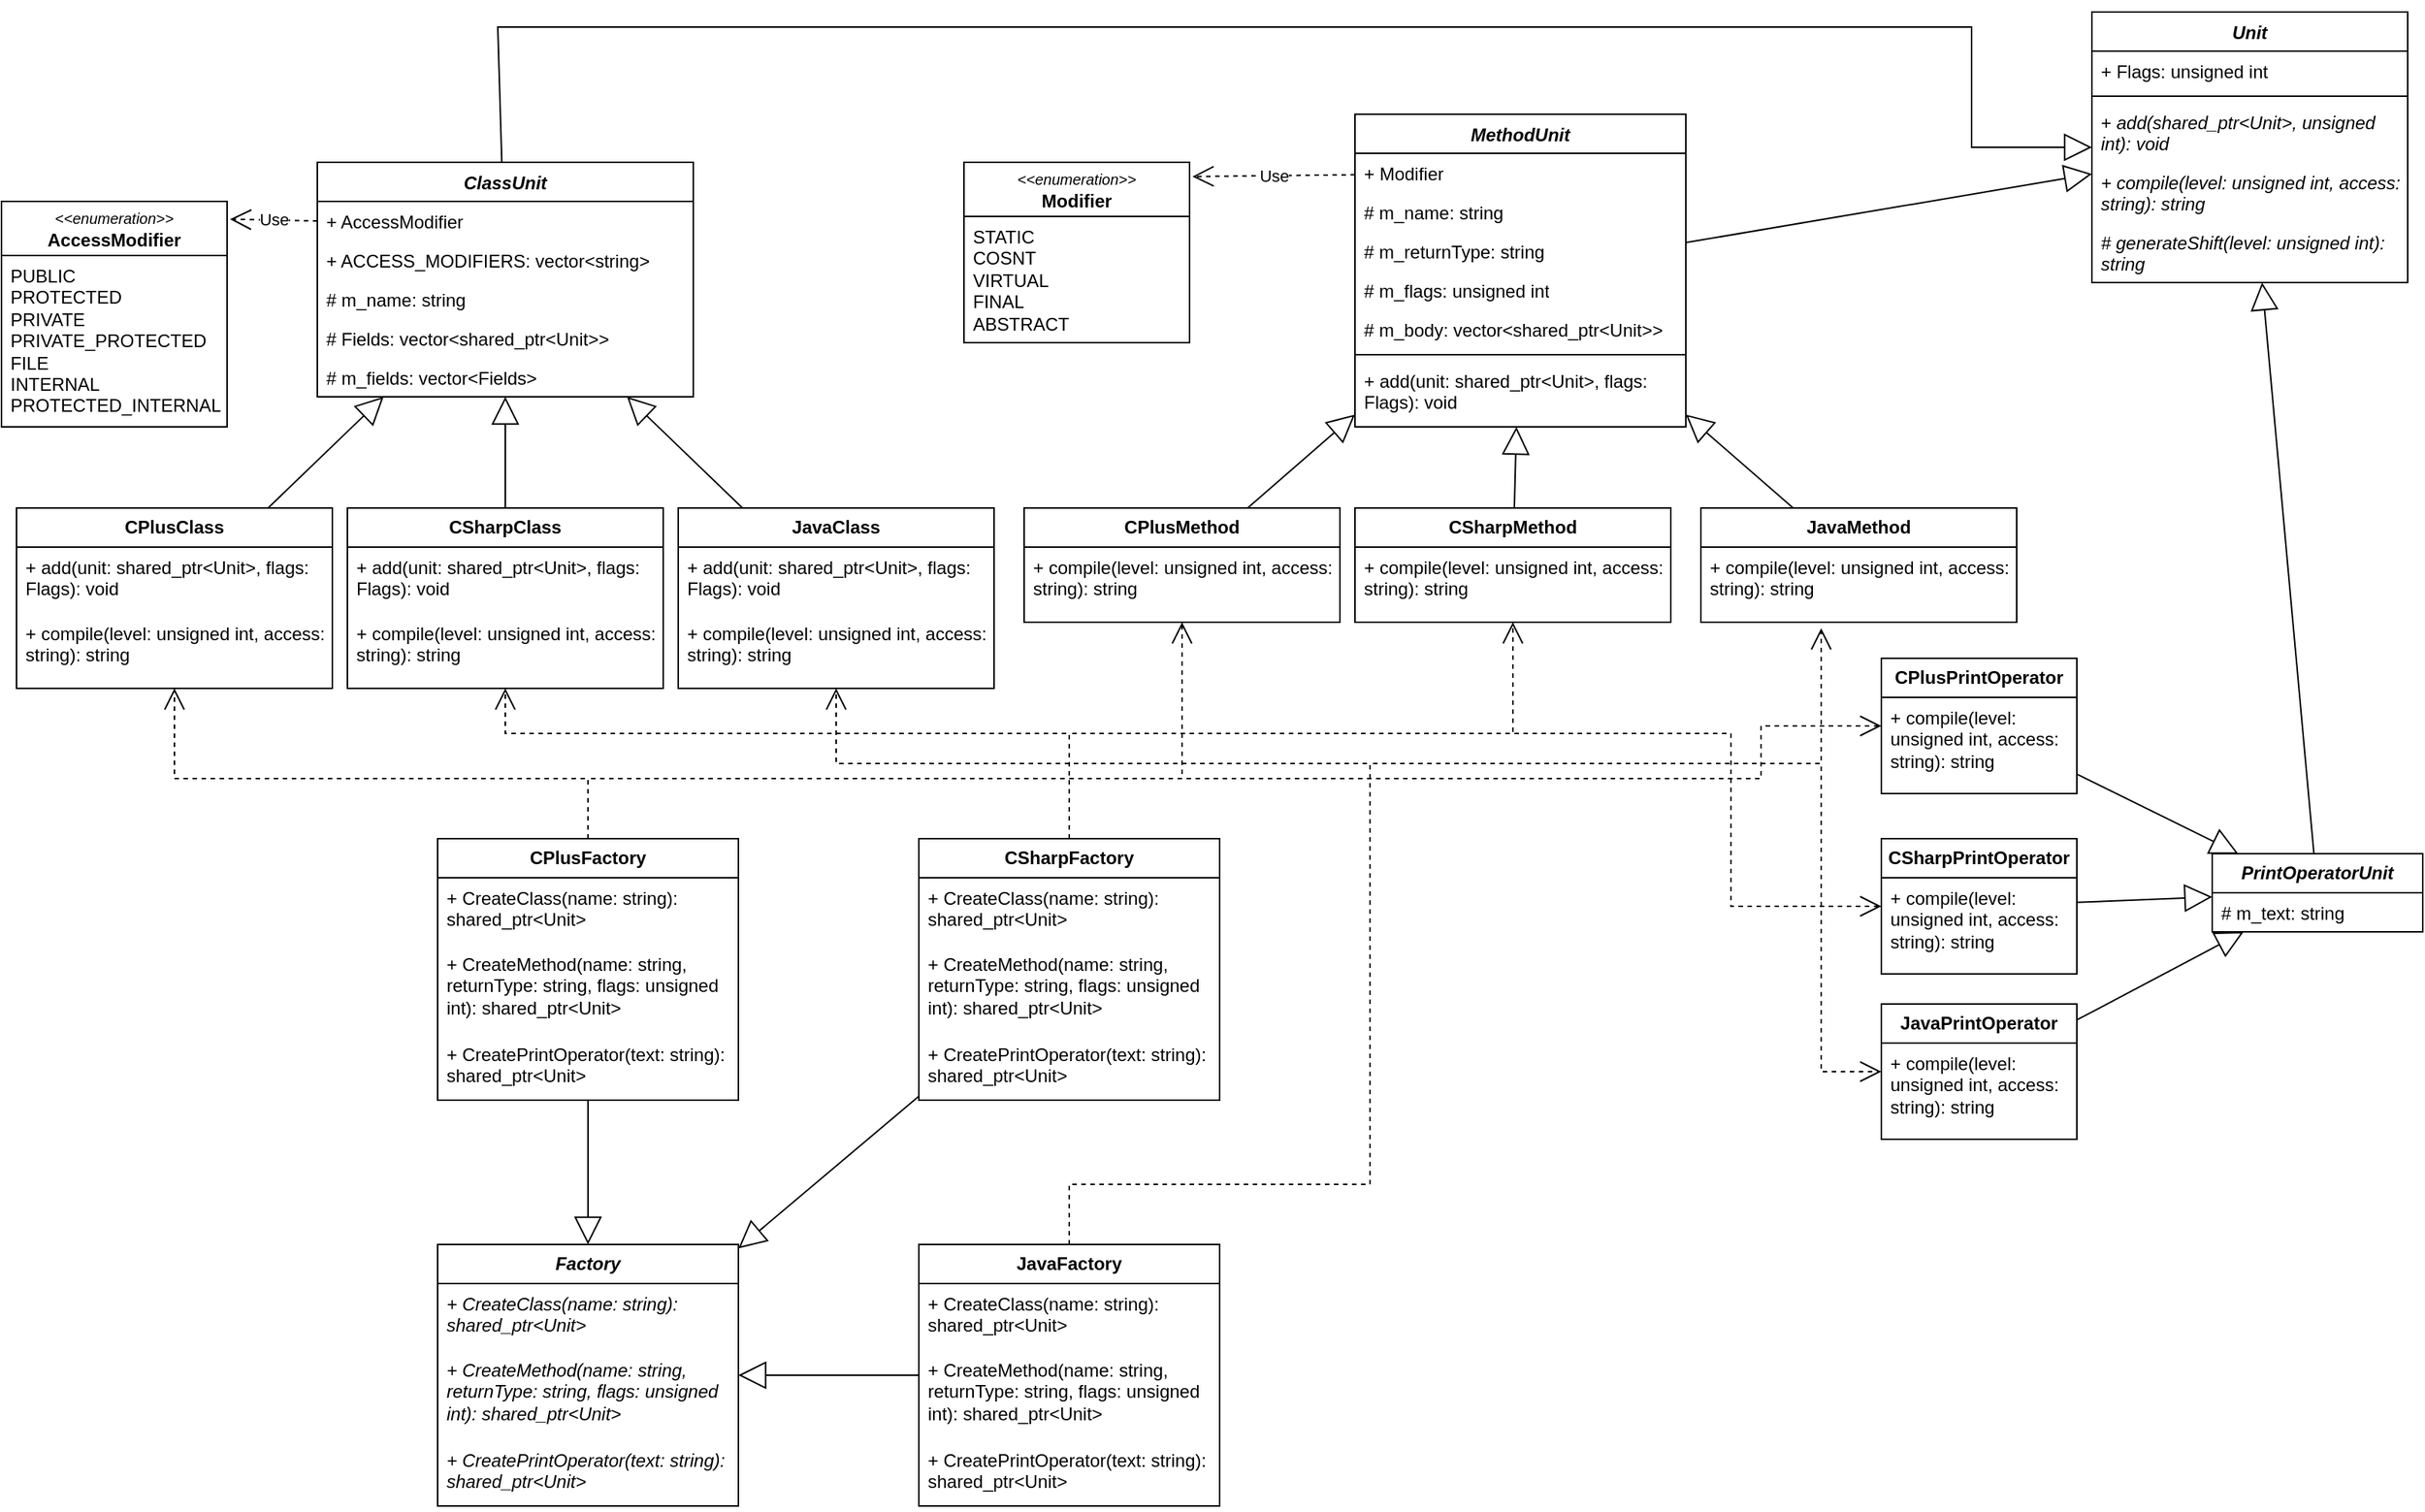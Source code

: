 <mxfile version="24.3.1" type="device">
  <diagram id="C5RBs43oDa-KdzZeNtuy" name="Page-1">
    <mxGraphModel dx="1725" dy="936" grid="1" gridSize="10" guides="1" tooltips="1" connect="1" arrows="1" fold="1" page="1" pageScale="1" pageWidth="3300" pageHeight="2339" math="0" shadow="0">
      <root>
        <mxCell id="WIyWlLk6GJQsqaUBKTNV-0" />
        <mxCell id="WIyWlLk6GJQsqaUBKTNV-1" parent="WIyWlLk6GJQsqaUBKTNV-0" />
        <mxCell id="lOwTtvnKk4PYjDAWeUM3-1" value="&lt;i&gt;Unit&lt;/i&gt;" style="swimlane;fontStyle=1;align=center;verticalAlign=top;childLayout=stackLayout;horizontal=1;startSize=26;horizontalStack=0;resizeParent=1;resizeParentMax=0;resizeLast=0;collapsible=1;marginBottom=0;whiteSpace=wrap;html=1;" vertex="1" parent="WIyWlLk6GJQsqaUBKTNV-1">
          <mxGeometry x="1460" y="450" width="210" height="180" as="geometry" />
        </mxCell>
        <mxCell id="lOwTtvnKk4PYjDAWeUM3-2" value="+ Flags: unsigned int&lt;div&gt;&lt;br&gt;&lt;/div&gt;" style="text;strokeColor=none;fillColor=none;align=left;verticalAlign=top;spacingLeft=4;spacingRight=4;overflow=hidden;rotatable=0;points=[[0,0.5],[1,0.5]];portConstraint=eastwest;whiteSpace=wrap;html=1;" vertex="1" parent="lOwTtvnKk4PYjDAWeUM3-1">
          <mxGeometry y="26" width="210" height="26" as="geometry" />
        </mxCell>
        <mxCell id="lOwTtvnKk4PYjDAWeUM3-3" value="" style="line;strokeWidth=1;fillColor=none;align=left;verticalAlign=middle;spacingTop=-1;spacingLeft=3;spacingRight=3;rotatable=0;labelPosition=right;points=[];portConstraint=eastwest;strokeColor=inherit;" vertex="1" parent="lOwTtvnKk4PYjDAWeUM3-1">
          <mxGeometry y="52" width="210" height="8" as="geometry" />
        </mxCell>
        <mxCell id="lOwTtvnKk4PYjDAWeUM3-4" value="+ &lt;i&gt;add(shared_ptr&amp;lt;Unit&amp;gt;, unsigned int): void&lt;/i&gt;" style="text;strokeColor=none;fillColor=none;align=left;verticalAlign=top;spacingLeft=4;spacingRight=4;overflow=hidden;rotatable=0;points=[[0,0.5],[1,0.5]];portConstraint=eastwest;whiteSpace=wrap;html=1;" vertex="1" parent="lOwTtvnKk4PYjDAWeUM3-1">
          <mxGeometry y="60" width="210" height="40" as="geometry" />
        </mxCell>
        <mxCell id="lOwTtvnKk4PYjDAWeUM3-5" value="&lt;i&gt;+ compile(level: unsigned int, access: string): string&lt;/i&gt;" style="text;strokeColor=none;fillColor=none;align=left;verticalAlign=top;spacingLeft=4;spacingRight=4;overflow=hidden;rotatable=0;points=[[0,0.5],[1,0.5]];portConstraint=eastwest;whiteSpace=wrap;html=1;" vertex="1" parent="lOwTtvnKk4PYjDAWeUM3-1">
          <mxGeometry y="100" width="210" height="40" as="geometry" />
        </mxCell>
        <mxCell id="lOwTtvnKk4PYjDAWeUM3-6" value="&lt;i&gt;# generateShift(level: unsigned int): string&lt;/i&gt;" style="text;strokeColor=none;fillColor=none;align=left;verticalAlign=top;spacingLeft=4;spacingRight=4;overflow=hidden;rotatable=0;points=[[0,0.5],[1,0.5]];portConstraint=eastwest;whiteSpace=wrap;html=1;" vertex="1" parent="lOwTtvnKk4PYjDAWeUM3-1">
          <mxGeometry y="140" width="210" height="40" as="geometry" />
        </mxCell>
        <mxCell id="lOwTtvnKk4PYjDAWeUM3-7" value="&lt;i&gt;ClassUnit&lt;/i&gt;" style="swimlane;fontStyle=1;align=center;verticalAlign=top;childLayout=stackLayout;horizontal=1;startSize=26;horizontalStack=0;resizeParent=1;resizeParentMax=0;resizeLast=0;collapsible=1;marginBottom=0;whiteSpace=wrap;html=1;" vertex="1" parent="WIyWlLk6GJQsqaUBKTNV-1">
          <mxGeometry x="280" y="550" width="250" height="156" as="geometry" />
        </mxCell>
        <mxCell id="lOwTtvnKk4PYjDAWeUM3-8" value="+ AccessModifier" style="text;strokeColor=none;fillColor=none;align=left;verticalAlign=top;spacingLeft=4;spacingRight=4;overflow=hidden;rotatable=0;points=[[0,0.5],[1,0.5]];portConstraint=eastwest;whiteSpace=wrap;html=1;" vertex="1" parent="lOwTtvnKk4PYjDAWeUM3-7">
          <mxGeometry y="26" width="250" height="26" as="geometry" />
        </mxCell>
        <mxCell id="lOwTtvnKk4PYjDAWeUM3-22" value="+ ACCESS_MODIFIERS: vector&amp;lt;string&amp;gt;" style="text;strokeColor=none;fillColor=none;align=left;verticalAlign=top;spacingLeft=4;spacingRight=4;overflow=hidden;rotatable=0;points=[[0,0.5],[1,0.5]];portConstraint=eastwest;whiteSpace=wrap;html=1;" vertex="1" parent="lOwTtvnKk4PYjDAWeUM3-7">
          <mxGeometry y="52" width="250" height="26" as="geometry" />
        </mxCell>
        <mxCell id="lOwTtvnKk4PYjDAWeUM3-23" value="# m_name: string" style="text;strokeColor=none;fillColor=none;align=left;verticalAlign=top;spacingLeft=4;spacingRight=4;overflow=hidden;rotatable=0;points=[[0,0.5],[1,0.5]];portConstraint=eastwest;whiteSpace=wrap;html=1;" vertex="1" parent="lOwTtvnKk4PYjDAWeUM3-7">
          <mxGeometry y="78" width="250" height="26" as="geometry" />
        </mxCell>
        <mxCell id="lOwTtvnKk4PYjDAWeUM3-25" value="# Fields: vector&amp;lt;shared_ptr&amp;lt;Unit&amp;gt;&amp;gt;" style="text;strokeColor=none;fillColor=none;align=left;verticalAlign=top;spacingLeft=4;spacingRight=4;overflow=hidden;rotatable=0;points=[[0,0.5],[1,0.5]];portConstraint=eastwest;whiteSpace=wrap;html=1;" vertex="1" parent="lOwTtvnKk4PYjDAWeUM3-7">
          <mxGeometry y="104" width="250" height="26" as="geometry" />
        </mxCell>
        <mxCell id="lOwTtvnKk4PYjDAWeUM3-24" value="# m_fields: vector&amp;lt;Fields&amp;gt;&lt;span style=&quot;font-family: monospace; font-size: 0px; text-wrap: nowrap;&quot;&gt;%3CmxGraphModel%3E%3Croot%3E%3CmxCell%20id%3D%220%22%2F%3E%3CmxCell%20id%3D%221%22%20parent%3D%220%22%2F%3E%3CmxCell%20id%3D%222%22%20value%3D%22%2B%20ACCESS_MODIFIERS%3A%20vector%26amp%3Blt%3Bstring%26amp%3Bgt%3B%22%20style%3D%22text%3BstrokeColor%3Dnone%3BfillColor%3Dnone%3Balign%3Dleft%3BverticalAlign%3Dtop%3BspacingLeft%3D4%3BspacingRight%3D4%3Boverflow%3Dhidden%3Brotatable%3D0%3Bpoints%3D%5B%5B0%2C0.5%5D%2C%5B1%2C0.5%5D%5D%3BportConstraint%3Deastwest%3BwhiteSpace%3Dwrap%3Bhtml%3D1%3B%22%20vertex%3D%221%22%20parent%3D%221%22%3E%3CmxGeometry%20x%3D%22300%22%20y%3D%22472%22%20width%3D%22250%22%20height%3D%2226%22%20as%3D%22geometry%22%2F%3E%3C%2FmxCell%3E%3C%2Froot%3E%3C%2FmxGraphModel%3E&lt;/span&gt;" style="text;strokeColor=none;fillColor=none;align=left;verticalAlign=top;spacingLeft=4;spacingRight=4;overflow=hidden;rotatable=0;points=[[0,0.5],[1,0.5]];portConstraint=eastwest;whiteSpace=wrap;html=1;" vertex="1" parent="lOwTtvnKk4PYjDAWeUM3-7">
          <mxGeometry y="130" width="250" height="26" as="geometry" />
        </mxCell>
        <mxCell id="lOwTtvnKk4PYjDAWeUM3-11" value="&lt;font style=&quot;font-style: italic; font-size: 10px;&quot;&gt;&amp;lt;&amp;lt;enumeration&amp;gt;&amp;gt;&lt;/font&gt;&lt;br&gt;&lt;b&gt;AccessModifier&lt;/b&gt;" style="swimlane;fontStyle=0;childLayout=stackLayout;horizontal=1;startSize=36;fillColor=none;horizontalStack=0;resizeParent=1;resizeParentMax=0;resizeLast=0;collapsible=1;marginBottom=0;whiteSpace=wrap;html=1;strokeColor=default;" vertex="1" parent="WIyWlLk6GJQsqaUBKTNV-1">
          <mxGeometry x="70" y="576" width="150" height="150" as="geometry" />
        </mxCell>
        <mxCell id="lOwTtvnKk4PYjDAWeUM3-12" value="&lt;div&gt;PUBLIC&lt;/div&gt;&lt;div&gt;&lt;span style=&quot;background-color: initial;&quot;&gt;PROTECTED&lt;/span&gt;&lt;/div&gt;&lt;div&gt;&lt;span style=&quot;background-color: initial;&quot;&gt;PRIVATE&lt;/span&gt;&lt;/div&gt;&lt;div&gt;PRIVATE_PROTECTED&lt;/div&gt;&lt;div&gt;FILE&lt;/div&gt;&lt;div&gt;INTERNAL&lt;/div&gt;&lt;div&gt;PROTECTED_INTERNAL&lt;/div&gt;" style="text;strokeColor=none;fillColor=none;align=left;verticalAlign=top;spacingLeft=4;spacingRight=4;overflow=hidden;rotatable=0;points=[[0,0.5],[1,0.5]];portConstraint=eastwest;whiteSpace=wrap;html=1;" vertex="1" parent="lOwTtvnKk4PYjDAWeUM3-11">
          <mxGeometry y="36" width="150" height="114" as="geometry" />
        </mxCell>
        <mxCell id="lOwTtvnKk4PYjDAWeUM3-21" value="Use" style="endArrow=open;endSize=12;dashed=1;html=1;rounded=0;exitX=0;exitY=0.5;exitDx=0;exitDy=0;entryX=1.013;entryY=0.079;entryDx=0;entryDy=0;entryPerimeter=0;" edge="1" parent="WIyWlLk6GJQsqaUBKTNV-1" source="lOwTtvnKk4PYjDAWeUM3-8" target="lOwTtvnKk4PYjDAWeUM3-11">
          <mxGeometry width="160" relative="1" as="geometry">
            <mxPoint x="190" y="380" as="sourcePoint" />
            <mxPoint x="350" y="380" as="targetPoint" />
          </mxGeometry>
        </mxCell>
        <mxCell id="lOwTtvnKk4PYjDAWeUM3-26" value="&lt;b&gt;CPlusClass&lt;/b&gt;" style="swimlane;fontStyle=0;childLayout=stackLayout;horizontal=1;startSize=26;fillColor=none;horizontalStack=0;resizeParent=1;resizeParentMax=0;resizeLast=0;collapsible=1;marginBottom=0;whiteSpace=wrap;html=1;" vertex="1" parent="WIyWlLk6GJQsqaUBKTNV-1">
          <mxGeometry x="80" y="780" width="210" height="120" as="geometry" />
        </mxCell>
        <mxCell id="lOwTtvnKk4PYjDAWeUM3-27" value="+ add(unit: shared_ptr&amp;lt;Unit&amp;gt;, flags: Flags): void" style="text;strokeColor=none;fillColor=none;align=left;verticalAlign=top;spacingLeft=4;spacingRight=4;overflow=hidden;rotatable=0;points=[[0,0.5],[1,0.5]];portConstraint=eastwest;whiteSpace=wrap;html=1;" vertex="1" parent="lOwTtvnKk4PYjDAWeUM3-26">
          <mxGeometry y="26" width="210" height="44" as="geometry" />
        </mxCell>
        <mxCell id="lOwTtvnKk4PYjDAWeUM3-28" value="+ compile(level: unsigned int, access: string): string" style="text;strokeColor=none;fillColor=none;align=left;verticalAlign=top;spacingLeft=4;spacingRight=4;overflow=hidden;rotatable=0;points=[[0,0.5],[1,0.5]];portConstraint=eastwest;whiteSpace=wrap;html=1;" vertex="1" parent="lOwTtvnKk4PYjDAWeUM3-26">
          <mxGeometry y="70" width="210" height="50" as="geometry" />
        </mxCell>
        <mxCell id="lOwTtvnKk4PYjDAWeUM3-30" value="&lt;b&gt;CSharpClass&lt;/b&gt;" style="swimlane;fontStyle=0;childLayout=stackLayout;horizontal=1;startSize=26;fillColor=none;horizontalStack=0;resizeParent=1;resizeParentMax=0;resizeLast=0;collapsible=1;marginBottom=0;whiteSpace=wrap;html=1;" vertex="1" parent="WIyWlLk6GJQsqaUBKTNV-1">
          <mxGeometry x="300" y="780" width="210" height="120" as="geometry" />
        </mxCell>
        <mxCell id="lOwTtvnKk4PYjDAWeUM3-31" value="+ add(unit: shared_ptr&amp;lt;Unit&amp;gt;, flags: Flags): void" style="text;strokeColor=none;fillColor=none;align=left;verticalAlign=top;spacingLeft=4;spacingRight=4;overflow=hidden;rotatable=0;points=[[0,0.5],[1,0.5]];portConstraint=eastwest;whiteSpace=wrap;html=1;" vertex="1" parent="lOwTtvnKk4PYjDAWeUM3-30">
          <mxGeometry y="26" width="210" height="44" as="geometry" />
        </mxCell>
        <mxCell id="lOwTtvnKk4PYjDAWeUM3-32" value="+ compile(level: unsigned int, access: string): string" style="text;strokeColor=none;fillColor=none;align=left;verticalAlign=top;spacingLeft=4;spacingRight=4;overflow=hidden;rotatable=0;points=[[0,0.5],[1,0.5]];portConstraint=eastwest;whiteSpace=wrap;html=1;" vertex="1" parent="lOwTtvnKk4PYjDAWeUM3-30">
          <mxGeometry y="70" width="210" height="50" as="geometry" />
        </mxCell>
        <mxCell id="lOwTtvnKk4PYjDAWeUM3-33" value="&lt;b&gt;JavaClass&lt;/b&gt;" style="swimlane;fontStyle=0;childLayout=stackLayout;horizontal=1;startSize=26;fillColor=none;horizontalStack=0;resizeParent=1;resizeParentMax=0;resizeLast=0;collapsible=1;marginBottom=0;whiteSpace=wrap;html=1;" vertex="1" parent="WIyWlLk6GJQsqaUBKTNV-1">
          <mxGeometry x="520" y="780" width="210" height="120" as="geometry" />
        </mxCell>
        <mxCell id="lOwTtvnKk4PYjDAWeUM3-34" value="+ add(unit: shared_ptr&amp;lt;Unit&amp;gt;, flags: Flags): void" style="text;strokeColor=none;fillColor=none;align=left;verticalAlign=top;spacingLeft=4;spacingRight=4;overflow=hidden;rotatable=0;points=[[0,0.5],[1,0.5]];portConstraint=eastwest;whiteSpace=wrap;html=1;" vertex="1" parent="lOwTtvnKk4PYjDAWeUM3-33">
          <mxGeometry y="26" width="210" height="44" as="geometry" />
        </mxCell>
        <mxCell id="lOwTtvnKk4PYjDAWeUM3-35" value="+ compile(level: unsigned int, access: string): string" style="text;strokeColor=none;fillColor=none;align=left;verticalAlign=top;spacingLeft=4;spacingRight=4;overflow=hidden;rotatable=0;points=[[0,0.5],[1,0.5]];portConstraint=eastwest;whiteSpace=wrap;html=1;" vertex="1" parent="lOwTtvnKk4PYjDAWeUM3-33">
          <mxGeometry y="70" width="210" height="50" as="geometry" />
        </mxCell>
        <mxCell id="lOwTtvnKk4PYjDAWeUM3-37" value="&lt;i&gt;MethodUnit&lt;/i&gt;" style="swimlane;fontStyle=1;align=center;verticalAlign=top;childLayout=stackLayout;horizontal=1;startSize=26;horizontalStack=0;resizeParent=1;resizeParentMax=0;resizeLast=0;collapsible=1;marginBottom=0;whiteSpace=wrap;html=1;" vertex="1" parent="WIyWlLk6GJQsqaUBKTNV-1">
          <mxGeometry x="970" y="518" width="220" height="208" as="geometry" />
        </mxCell>
        <mxCell id="lOwTtvnKk4PYjDAWeUM3-38" value="+ Modifier" style="text;strokeColor=none;fillColor=none;align=left;verticalAlign=top;spacingLeft=4;spacingRight=4;overflow=hidden;rotatable=0;points=[[0,0.5],[1,0.5]];portConstraint=eastwest;whiteSpace=wrap;html=1;" vertex="1" parent="lOwTtvnKk4PYjDAWeUM3-37">
          <mxGeometry y="26" width="220" height="26" as="geometry" />
        </mxCell>
        <mxCell id="lOwTtvnKk4PYjDAWeUM3-46" value="# m_name: string" style="text;strokeColor=none;fillColor=none;align=left;verticalAlign=top;spacingLeft=4;spacingRight=4;overflow=hidden;rotatable=0;points=[[0,0.5],[1,0.5]];portConstraint=eastwest;whiteSpace=wrap;html=1;" vertex="1" parent="lOwTtvnKk4PYjDAWeUM3-37">
          <mxGeometry y="52" width="220" height="26" as="geometry" />
        </mxCell>
        <mxCell id="lOwTtvnKk4PYjDAWeUM3-45" value="# m_returnType: string" style="text;strokeColor=none;fillColor=none;align=left;verticalAlign=top;spacingLeft=4;spacingRight=4;overflow=hidden;rotatable=0;points=[[0,0.5],[1,0.5]];portConstraint=eastwest;whiteSpace=wrap;html=1;" vertex="1" parent="lOwTtvnKk4PYjDAWeUM3-37">
          <mxGeometry y="78" width="220" height="26" as="geometry" />
        </mxCell>
        <mxCell id="lOwTtvnKk4PYjDAWeUM3-47" value="# m_flags: unsigned int" style="text;strokeColor=none;fillColor=none;align=left;verticalAlign=top;spacingLeft=4;spacingRight=4;overflow=hidden;rotatable=0;points=[[0,0.5],[1,0.5]];portConstraint=eastwest;whiteSpace=wrap;html=1;" vertex="1" parent="lOwTtvnKk4PYjDAWeUM3-37">
          <mxGeometry y="104" width="220" height="26" as="geometry" />
        </mxCell>
        <mxCell id="lOwTtvnKk4PYjDAWeUM3-48" value="# m_body: vector&amp;lt;shared_ptr&amp;lt;Unit&amp;gt;&amp;gt;" style="text;strokeColor=none;fillColor=none;align=left;verticalAlign=top;spacingLeft=4;spacingRight=4;overflow=hidden;rotatable=0;points=[[0,0.5],[1,0.5]];portConstraint=eastwest;whiteSpace=wrap;html=1;" vertex="1" parent="lOwTtvnKk4PYjDAWeUM3-37">
          <mxGeometry y="130" width="220" height="26" as="geometry" />
        </mxCell>
        <mxCell id="lOwTtvnKk4PYjDAWeUM3-39" value="" style="line;strokeWidth=1;fillColor=none;align=left;verticalAlign=middle;spacingTop=-1;spacingLeft=3;spacingRight=3;rotatable=0;labelPosition=right;points=[];portConstraint=eastwest;strokeColor=inherit;" vertex="1" parent="lOwTtvnKk4PYjDAWeUM3-37">
          <mxGeometry y="156" width="220" height="8" as="geometry" />
        </mxCell>
        <mxCell id="lOwTtvnKk4PYjDAWeUM3-44" value="+ add(unit: shared_ptr&amp;lt;Unit&amp;gt;, flags: Flags): void" style="text;strokeColor=none;fillColor=none;align=left;verticalAlign=top;spacingLeft=4;spacingRight=4;overflow=hidden;rotatable=0;points=[[0,0.5],[1,0.5]];portConstraint=eastwest;whiteSpace=wrap;html=1;" vertex="1" parent="lOwTtvnKk4PYjDAWeUM3-37">
          <mxGeometry y="164" width="220" height="44" as="geometry" />
        </mxCell>
        <mxCell id="lOwTtvnKk4PYjDAWeUM3-41" value="&lt;font style=&quot;font-style: italic; font-size: 10px;&quot;&gt;&amp;lt;&amp;lt;enumeration&amp;gt;&amp;gt;&lt;/font&gt;&lt;br&gt;&lt;b&gt;Modifier&lt;/b&gt;" style="swimlane;fontStyle=0;childLayout=stackLayout;horizontal=1;startSize=36;fillColor=none;horizontalStack=0;resizeParent=1;resizeParentMax=0;resizeLast=0;collapsible=1;marginBottom=0;whiteSpace=wrap;html=1;strokeColor=default;" vertex="1" parent="WIyWlLk6GJQsqaUBKTNV-1">
          <mxGeometry x="710" y="550" width="150" height="120" as="geometry" />
        </mxCell>
        <mxCell id="lOwTtvnKk4PYjDAWeUM3-42" value="&lt;div&gt;STATIC&lt;br&gt;COSNT&lt;br&gt;VIRTUAL&lt;br&gt;FINAL&lt;br&gt;ABSTRACT&lt;/div&gt;" style="text;strokeColor=none;fillColor=none;align=left;verticalAlign=top;spacingLeft=4;spacingRight=4;overflow=hidden;rotatable=0;points=[[0,0.5],[1,0.5]];portConstraint=eastwest;whiteSpace=wrap;html=1;" vertex="1" parent="lOwTtvnKk4PYjDAWeUM3-41">
          <mxGeometry y="36" width="150" height="84" as="geometry" />
        </mxCell>
        <mxCell id="lOwTtvnKk4PYjDAWeUM3-43" value="Use" style="endArrow=open;endSize=12;dashed=1;html=1;rounded=0;entryX=1.013;entryY=0.079;entryDx=0;entryDy=0;entryPerimeter=0;" edge="1" parent="WIyWlLk6GJQsqaUBKTNV-1" target="lOwTtvnKk4PYjDAWeUM3-41" source="lOwTtvnKk4PYjDAWeUM3-38">
          <mxGeometry width="160" relative="1" as="geometry">
            <mxPoint x="680" y="105" as="sourcePoint" />
            <mxPoint x="820" y="56" as="targetPoint" />
          </mxGeometry>
        </mxCell>
        <mxCell id="lOwTtvnKk4PYjDAWeUM3-49" value="&lt;b&gt;CPlusMethod&lt;/b&gt;" style="swimlane;fontStyle=0;childLayout=stackLayout;horizontal=1;startSize=26;fillColor=none;horizontalStack=0;resizeParent=1;resizeParentMax=0;resizeLast=0;collapsible=1;marginBottom=0;whiteSpace=wrap;html=1;" vertex="1" parent="WIyWlLk6GJQsqaUBKTNV-1">
          <mxGeometry x="750" y="780" width="210" height="76" as="geometry" />
        </mxCell>
        <mxCell id="lOwTtvnKk4PYjDAWeUM3-51" value="+ compile(level: unsigned int, access: string): string" style="text;strokeColor=none;fillColor=none;align=left;verticalAlign=top;spacingLeft=4;spacingRight=4;overflow=hidden;rotatable=0;points=[[0,0.5],[1,0.5]];portConstraint=eastwest;whiteSpace=wrap;html=1;" vertex="1" parent="lOwTtvnKk4PYjDAWeUM3-49">
          <mxGeometry y="26" width="210" height="50" as="geometry" />
        </mxCell>
        <mxCell id="lOwTtvnKk4PYjDAWeUM3-52" value="&lt;b&gt;CSharpMethod&lt;/b&gt;" style="swimlane;fontStyle=0;childLayout=stackLayout;horizontal=1;startSize=26;fillColor=none;horizontalStack=0;resizeParent=1;resizeParentMax=0;resizeLast=0;collapsible=1;marginBottom=0;whiteSpace=wrap;html=1;" vertex="1" parent="WIyWlLk6GJQsqaUBKTNV-1">
          <mxGeometry x="970" y="780" width="210" height="76" as="geometry" />
        </mxCell>
        <mxCell id="lOwTtvnKk4PYjDAWeUM3-53" value="+ compile(level: unsigned int, access: string): string" style="text;strokeColor=none;fillColor=none;align=left;verticalAlign=top;spacingLeft=4;spacingRight=4;overflow=hidden;rotatable=0;points=[[0,0.5],[1,0.5]];portConstraint=eastwest;whiteSpace=wrap;html=1;" vertex="1" parent="lOwTtvnKk4PYjDAWeUM3-52">
          <mxGeometry y="26" width="210" height="50" as="geometry" />
        </mxCell>
        <mxCell id="lOwTtvnKk4PYjDAWeUM3-54" value="&lt;b&gt;JavaMethod&lt;/b&gt;" style="swimlane;fontStyle=0;childLayout=stackLayout;horizontal=1;startSize=26;fillColor=none;horizontalStack=0;resizeParent=1;resizeParentMax=0;resizeLast=0;collapsible=1;marginBottom=0;whiteSpace=wrap;html=1;" vertex="1" parent="WIyWlLk6GJQsqaUBKTNV-1">
          <mxGeometry x="1200" y="780" width="210" height="76" as="geometry" />
        </mxCell>
        <mxCell id="lOwTtvnKk4PYjDAWeUM3-55" value="+ compile(level: unsigned int, access: string): string" style="text;strokeColor=none;fillColor=none;align=left;verticalAlign=top;spacingLeft=4;spacingRight=4;overflow=hidden;rotatable=0;points=[[0,0.5],[1,0.5]];portConstraint=eastwest;whiteSpace=wrap;html=1;" vertex="1" parent="lOwTtvnKk4PYjDAWeUM3-54">
          <mxGeometry y="26" width="210" height="50" as="geometry" />
        </mxCell>
        <mxCell id="lOwTtvnKk4PYjDAWeUM3-56" value="&lt;b&gt;&lt;i&gt;PrintOperatorUnit&lt;/i&gt;&lt;/b&gt;" style="swimlane;fontStyle=0;childLayout=stackLayout;horizontal=1;startSize=26;fillColor=none;horizontalStack=0;resizeParent=1;resizeParentMax=0;resizeLast=0;collapsible=1;marginBottom=0;whiteSpace=wrap;html=1;" vertex="1" parent="WIyWlLk6GJQsqaUBKTNV-1">
          <mxGeometry x="1540" y="1010" width="140" height="52" as="geometry" />
        </mxCell>
        <mxCell id="lOwTtvnKk4PYjDAWeUM3-57" value="# m_text: string" style="text;strokeColor=none;fillColor=none;align=left;verticalAlign=top;spacingLeft=4;spacingRight=4;overflow=hidden;rotatable=0;points=[[0,0.5],[1,0.5]];portConstraint=eastwest;whiteSpace=wrap;html=1;" vertex="1" parent="lOwTtvnKk4PYjDAWeUM3-56">
          <mxGeometry y="26" width="140" height="26" as="geometry" />
        </mxCell>
        <mxCell id="lOwTtvnKk4PYjDAWeUM3-60" value="&lt;b&gt;CPlusPrintOperator&lt;/b&gt;" style="swimlane;fontStyle=0;childLayout=stackLayout;horizontal=1;startSize=26;fillColor=none;horizontalStack=0;resizeParent=1;resizeParentMax=0;resizeLast=0;collapsible=1;marginBottom=0;whiteSpace=wrap;html=1;" vertex="1" parent="WIyWlLk6GJQsqaUBKTNV-1">
          <mxGeometry x="1320" y="880" width="130" height="90" as="geometry" />
        </mxCell>
        <mxCell id="lOwTtvnKk4PYjDAWeUM3-61" value="+ compile(level: unsigned int, access: string): string" style="text;strokeColor=none;fillColor=none;align=left;verticalAlign=top;spacingLeft=4;spacingRight=4;overflow=hidden;rotatable=0;points=[[0,0.5],[1,0.5]];portConstraint=eastwest;whiteSpace=wrap;html=1;" vertex="1" parent="lOwTtvnKk4PYjDAWeUM3-60">
          <mxGeometry y="26" width="130" height="64" as="geometry" />
        </mxCell>
        <mxCell id="lOwTtvnKk4PYjDAWeUM3-62" value="&lt;b&gt;CSharpPrintOperator&lt;/b&gt;" style="swimlane;fontStyle=0;childLayout=stackLayout;horizontal=1;startSize=26;fillColor=none;horizontalStack=0;resizeParent=1;resizeParentMax=0;resizeLast=0;collapsible=1;marginBottom=0;whiteSpace=wrap;html=1;" vertex="1" parent="WIyWlLk6GJQsqaUBKTNV-1">
          <mxGeometry x="1320" y="1000" width="130" height="90" as="geometry" />
        </mxCell>
        <mxCell id="lOwTtvnKk4PYjDAWeUM3-63" value="+ compile(level: unsigned int, access: string): string" style="text;strokeColor=none;fillColor=none;align=left;verticalAlign=top;spacingLeft=4;spacingRight=4;overflow=hidden;rotatable=0;points=[[0,0.5],[1,0.5]];portConstraint=eastwest;whiteSpace=wrap;html=1;" vertex="1" parent="lOwTtvnKk4PYjDAWeUM3-62">
          <mxGeometry y="26" width="130" height="64" as="geometry" />
        </mxCell>
        <mxCell id="lOwTtvnKk4PYjDAWeUM3-64" value="&lt;b&gt;JavaPrintOperator&lt;/b&gt;" style="swimlane;fontStyle=0;childLayout=stackLayout;horizontal=1;startSize=26;fillColor=none;horizontalStack=0;resizeParent=1;resizeParentMax=0;resizeLast=0;collapsible=1;marginBottom=0;whiteSpace=wrap;html=1;" vertex="1" parent="WIyWlLk6GJQsqaUBKTNV-1">
          <mxGeometry x="1320" y="1110" width="130" height="90" as="geometry" />
        </mxCell>
        <mxCell id="lOwTtvnKk4PYjDAWeUM3-65" value="+ compile(level: unsigned int, access: string): string" style="text;strokeColor=none;fillColor=none;align=left;verticalAlign=top;spacingLeft=4;spacingRight=4;overflow=hidden;rotatable=0;points=[[0,0.5],[1,0.5]];portConstraint=eastwest;whiteSpace=wrap;html=1;" vertex="1" parent="lOwTtvnKk4PYjDAWeUM3-64">
          <mxGeometry y="26" width="130" height="64" as="geometry" />
        </mxCell>
        <mxCell id="lOwTtvnKk4PYjDAWeUM3-66" value="" style="endArrow=block;endSize=16;endFill=0;html=1;rounded=0;" edge="1" parent="WIyWlLk6GJQsqaUBKTNV-1" source="lOwTtvnKk4PYjDAWeUM3-26" target="lOwTtvnKk4PYjDAWeUM3-7">
          <mxGeometry width="160" relative="1" as="geometry">
            <mxPoint x="720" y="520" as="sourcePoint" />
            <mxPoint x="880" y="520" as="targetPoint" />
            <Array as="points" />
          </mxGeometry>
        </mxCell>
        <mxCell id="lOwTtvnKk4PYjDAWeUM3-68" value="" style="endArrow=block;endSize=16;endFill=0;html=1;rounded=0;" edge="1" parent="WIyWlLk6GJQsqaUBKTNV-1" source="lOwTtvnKk4PYjDAWeUM3-30" target="lOwTtvnKk4PYjDAWeUM3-7">
          <mxGeometry width="160" relative="1" as="geometry">
            <mxPoint x="233" y="660" as="sourcePoint" />
            <mxPoint x="333" y="556" as="targetPoint" />
            <Array as="points" />
          </mxGeometry>
        </mxCell>
        <mxCell id="lOwTtvnKk4PYjDAWeUM3-69" value="" style="endArrow=block;endSize=16;endFill=0;html=1;rounded=0;" edge="1" parent="WIyWlLk6GJQsqaUBKTNV-1" source="lOwTtvnKk4PYjDAWeUM3-33" target="lOwTtvnKk4PYjDAWeUM3-7">
          <mxGeometry width="160" relative="1" as="geometry">
            <mxPoint x="390" y="660" as="sourcePoint" />
            <mxPoint x="364" y="556" as="targetPoint" />
            <Array as="points" />
          </mxGeometry>
        </mxCell>
        <mxCell id="lOwTtvnKk4PYjDAWeUM3-70" value="" style="endArrow=block;endSize=16;endFill=0;html=1;rounded=0;" edge="1" parent="WIyWlLk6GJQsqaUBKTNV-1" source="lOwTtvnKk4PYjDAWeUM3-49" target="lOwTtvnKk4PYjDAWeUM3-37">
          <mxGeometry width="160" relative="1" as="geometry">
            <mxPoint x="596" y="384" as="sourcePoint" />
            <mxPoint x="570" y="280" as="targetPoint" />
            <Array as="points" />
          </mxGeometry>
        </mxCell>
        <mxCell id="lOwTtvnKk4PYjDAWeUM3-71" value="" style="endArrow=block;endSize=16;endFill=0;html=1;rounded=0;" edge="1" parent="WIyWlLk6GJQsqaUBKTNV-1" source="lOwTtvnKk4PYjDAWeUM3-52" target="lOwTtvnKk4PYjDAWeUM3-37">
          <mxGeometry width="160" relative="1" as="geometry">
            <mxPoint x="410" y="680" as="sourcePoint" />
            <mxPoint x="384" y="576" as="targetPoint" />
            <Array as="points" />
          </mxGeometry>
        </mxCell>
        <mxCell id="lOwTtvnKk4PYjDAWeUM3-72" value="" style="endArrow=block;endSize=16;endFill=0;html=1;rounded=0;" edge="1" parent="WIyWlLk6GJQsqaUBKTNV-1" source="lOwTtvnKk4PYjDAWeUM3-54" target="lOwTtvnKk4PYjDAWeUM3-37">
          <mxGeometry width="160" relative="1" as="geometry">
            <mxPoint x="420" y="690" as="sourcePoint" />
            <mxPoint x="394" y="586" as="targetPoint" />
            <Array as="points" />
          </mxGeometry>
        </mxCell>
        <mxCell id="lOwTtvnKk4PYjDAWeUM3-73" value="" style="endArrow=block;endSize=16;endFill=0;html=1;rounded=0;" edge="1" parent="WIyWlLk6GJQsqaUBKTNV-1" source="lOwTtvnKk4PYjDAWeUM3-60" target="lOwTtvnKk4PYjDAWeUM3-56">
          <mxGeometry width="160" relative="1" as="geometry">
            <mxPoint x="1150" y="330" as="sourcePoint" />
            <mxPoint x="1056" y="260" as="targetPoint" />
            <Array as="points" />
          </mxGeometry>
        </mxCell>
        <mxCell id="lOwTtvnKk4PYjDAWeUM3-74" value="" style="endArrow=block;endSize=16;endFill=0;html=1;rounded=0;" edge="1" parent="WIyWlLk6GJQsqaUBKTNV-1" source="lOwTtvnKk4PYjDAWeUM3-62" target="lOwTtvnKk4PYjDAWeUM3-56">
          <mxGeometry width="160" relative="1" as="geometry">
            <mxPoint x="1034" y="358" as="sourcePoint" />
            <mxPoint x="940" y="288" as="targetPoint" />
            <Array as="points" />
          </mxGeometry>
        </mxCell>
        <mxCell id="lOwTtvnKk4PYjDAWeUM3-75" value="" style="endArrow=block;endSize=16;endFill=0;html=1;rounded=0;" edge="1" parent="WIyWlLk6GJQsqaUBKTNV-1" source="lOwTtvnKk4PYjDAWeUM3-64" target="lOwTtvnKk4PYjDAWeUM3-56">
          <mxGeometry width="160" relative="1" as="geometry">
            <mxPoint x="1044" y="368" as="sourcePoint" />
            <mxPoint x="950" y="298" as="targetPoint" />
            <Array as="points" />
          </mxGeometry>
        </mxCell>
        <mxCell id="lOwTtvnKk4PYjDAWeUM3-76" value="" style="endArrow=block;endSize=16;endFill=0;html=1;rounded=0;" edge="1" parent="WIyWlLk6GJQsqaUBKTNV-1" source="lOwTtvnKk4PYjDAWeUM3-7" target="lOwTtvnKk4PYjDAWeUM3-1">
          <mxGeometry width="160" relative="1" as="geometry">
            <mxPoint x="647" y="354" as="sourcePoint" />
            <mxPoint x="570" y="280" as="targetPoint" />
            <Array as="points">
              <mxPoint x="400" y="460" />
              <mxPoint x="1380" y="460" />
              <mxPoint x="1380" y="540" />
            </Array>
          </mxGeometry>
        </mxCell>
        <mxCell id="lOwTtvnKk4PYjDAWeUM3-77" value="" style="endArrow=block;endSize=16;endFill=0;html=1;rounded=0;" edge="1" parent="WIyWlLk6GJQsqaUBKTNV-1" source="lOwTtvnKk4PYjDAWeUM3-37" target="lOwTtvnKk4PYjDAWeUM3-1">
          <mxGeometry width="160" relative="1" as="geometry">
            <mxPoint x="535" y="560" as="sourcePoint" />
            <mxPoint x="940" y="298" as="targetPoint" />
            <Array as="points" />
          </mxGeometry>
        </mxCell>
        <mxCell id="lOwTtvnKk4PYjDAWeUM3-78" value="" style="endArrow=block;endSize=16;endFill=0;html=1;rounded=0;" edge="1" parent="WIyWlLk6GJQsqaUBKTNV-1" source="lOwTtvnKk4PYjDAWeUM3-56" target="lOwTtvnKk4PYjDAWeUM3-1">
          <mxGeometry width="160" relative="1" as="geometry">
            <mxPoint x="1074" y="500" as="sourcePoint" />
            <mxPoint x="1055" y="320" as="targetPoint" />
            <Array as="points" />
          </mxGeometry>
        </mxCell>
        <mxCell id="lOwTtvnKk4PYjDAWeUM3-79" value="&lt;i&gt;&lt;b&gt;Factory&lt;/b&gt;&lt;/i&gt;" style="swimlane;fontStyle=0;childLayout=stackLayout;horizontal=1;startSize=26;fillColor=none;horizontalStack=0;resizeParent=1;resizeParentMax=0;resizeLast=0;collapsible=1;marginBottom=0;whiteSpace=wrap;html=1;" vertex="1" parent="WIyWlLk6GJQsqaUBKTNV-1">
          <mxGeometry x="360" y="1270" width="200" height="174" as="geometry" />
        </mxCell>
        <mxCell id="lOwTtvnKk4PYjDAWeUM3-80" value="&lt;i&gt;+ CreateClass(name: string): shared_ptr&amp;lt;Unit&amp;gt;&lt;/i&gt;" style="text;strokeColor=none;fillColor=none;align=left;verticalAlign=top;spacingLeft=4;spacingRight=4;overflow=hidden;rotatable=0;points=[[0,0.5],[1,0.5]];portConstraint=eastwest;whiteSpace=wrap;html=1;" vertex="1" parent="lOwTtvnKk4PYjDAWeUM3-79">
          <mxGeometry y="26" width="200" height="44" as="geometry" />
        </mxCell>
        <mxCell id="lOwTtvnKk4PYjDAWeUM3-83" value="&lt;i&gt;+ CreateMethod(name: string, returnType: string, flags: unsigned int): shared_ptr&amp;lt;Unit&amp;gt;&lt;/i&gt;" style="text;strokeColor=none;fillColor=none;align=left;verticalAlign=top;spacingLeft=4;spacingRight=4;overflow=hidden;rotatable=0;points=[[0,0.5],[1,0.5]];portConstraint=eastwest;whiteSpace=wrap;html=1;" vertex="1" parent="lOwTtvnKk4PYjDAWeUM3-79">
          <mxGeometry y="70" width="200" height="60" as="geometry" />
        </mxCell>
        <mxCell id="lOwTtvnKk4PYjDAWeUM3-84" value="&lt;i&gt;+ CreatePrintOperator(text: string): shared_ptr&amp;lt;Unit&amp;gt;&lt;/i&gt;" style="text;strokeColor=none;fillColor=none;align=left;verticalAlign=top;spacingLeft=4;spacingRight=4;overflow=hidden;rotatable=0;points=[[0,0.5],[1,0.5]];portConstraint=eastwest;whiteSpace=wrap;html=1;" vertex="1" parent="lOwTtvnKk4PYjDAWeUM3-79">
          <mxGeometry y="130" width="200" height="44" as="geometry" />
        </mxCell>
        <mxCell id="lOwTtvnKk4PYjDAWeUM3-85" value="&lt;b style=&quot;&quot;&gt;CSharpFactory&lt;/b&gt;" style="swimlane;fontStyle=0;childLayout=stackLayout;horizontal=1;startSize=26;fillColor=none;horizontalStack=0;resizeParent=1;resizeParentMax=0;resizeLast=0;collapsible=1;marginBottom=0;whiteSpace=wrap;html=1;" vertex="1" parent="WIyWlLk6GJQsqaUBKTNV-1">
          <mxGeometry x="680" y="1000" width="200" height="174" as="geometry" />
        </mxCell>
        <mxCell id="lOwTtvnKk4PYjDAWeUM3-86" value="+ CreateClass(name: string): shared_ptr&amp;lt;Unit&amp;gt;" style="text;strokeColor=none;fillColor=none;align=left;verticalAlign=top;spacingLeft=4;spacingRight=4;overflow=hidden;rotatable=0;points=[[0,0.5],[1,0.5]];portConstraint=eastwest;whiteSpace=wrap;html=1;" vertex="1" parent="lOwTtvnKk4PYjDAWeUM3-85">
          <mxGeometry y="26" width="200" height="44" as="geometry" />
        </mxCell>
        <mxCell id="lOwTtvnKk4PYjDAWeUM3-87" value="+ CreateMethod(name: string, returnType: string, flags: unsigned int): shared_ptr&amp;lt;Unit&amp;gt;" style="text;strokeColor=none;fillColor=none;align=left;verticalAlign=top;spacingLeft=4;spacingRight=4;overflow=hidden;rotatable=0;points=[[0,0.5],[1,0.5]];portConstraint=eastwest;whiteSpace=wrap;html=1;" vertex="1" parent="lOwTtvnKk4PYjDAWeUM3-85">
          <mxGeometry y="70" width="200" height="60" as="geometry" />
        </mxCell>
        <mxCell id="lOwTtvnKk4PYjDAWeUM3-88" value="+ CreatePrintOperator(text: string): shared_ptr&amp;lt;Unit&amp;gt;" style="text;strokeColor=none;fillColor=none;align=left;verticalAlign=top;spacingLeft=4;spacingRight=4;overflow=hidden;rotatable=0;points=[[0,0.5],[1,0.5]];portConstraint=eastwest;whiteSpace=wrap;html=1;" vertex="1" parent="lOwTtvnKk4PYjDAWeUM3-85">
          <mxGeometry y="130" width="200" height="44" as="geometry" />
        </mxCell>
        <mxCell id="lOwTtvnKk4PYjDAWeUM3-89" value="&lt;b style=&quot;&quot;&gt;JavaFactory&lt;/b&gt;" style="swimlane;fontStyle=0;childLayout=stackLayout;horizontal=1;startSize=26;fillColor=none;horizontalStack=0;resizeParent=1;resizeParentMax=0;resizeLast=0;collapsible=1;marginBottom=0;whiteSpace=wrap;html=1;" vertex="1" parent="WIyWlLk6GJQsqaUBKTNV-1">
          <mxGeometry x="680" y="1270" width="200" height="174" as="geometry" />
        </mxCell>
        <mxCell id="lOwTtvnKk4PYjDAWeUM3-90" value="+ CreateClass(name: string): shared_ptr&amp;lt;Unit&amp;gt;" style="text;strokeColor=none;fillColor=none;align=left;verticalAlign=top;spacingLeft=4;spacingRight=4;overflow=hidden;rotatable=0;points=[[0,0.5],[1,0.5]];portConstraint=eastwest;whiteSpace=wrap;html=1;" vertex="1" parent="lOwTtvnKk4PYjDAWeUM3-89">
          <mxGeometry y="26" width="200" height="44" as="geometry" />
        </mxCell>
        <mxCell id="lOwTtvnKk4PYjDAWeUM3-91" value="+ CreateMethod(name: string, returnType: string, flags: unsigned int): shared_ptr&amp;lt;Unit&amp;gt;" style="text;strokeColor=none;fillColor=none;align=left;verticalAlign=top;spacingLeft=4;spacingRight=4;overflow=hidden;rotatable=0;points=[[0,0.5],[1,0.5]];portConstraint=eastwest;whiteSpace=wrap;html=1;" vertex="1" parent="lOwTtvnKk4PYjDAWeUM3-89">
          <mxGeometry y="70" width="200" height="60" as="geometry" />
        </mxCell>
        <mxCell id="lOwTtvnKk4PYjDAWeUM3-92" value="+ CreatePrintOperator(text: string): shared_ptr&amp;lt;Unit&amp;gt;" style="text;strokeColor=none;fillColor=none;align=left;verticalAlign=top;spacingLeft=4;spacingRight=4;overflow=hidden;rotatable=0;points=[[0,0.5],[1,0.5]];portConstraint=eastwest;whiteSpace=wrap;html=1;" vertex="1" parent="lOwTtvnKk4PYjDAWeUM3-89">
          <mxGeometry y="130" width="200" height="44" as="geometry" />
        </mxCell>
        <mxCell id="lOwTtvnKk4PYjDAWeUM3-93" value="&lt;b style=&quot;&quot;&gt;CPlusFactory&lt;/b&gt;" style="swimlane;fontStyle=0;childLayout=stackLayout;horizontal=1;startSize=26;fillColor=none;horizontalStack=0;resizeParent=1;resizeParentMax=0;resizeLast=0;collapsible=1;marginBottom=0;whiteSpace=wrap;html=1;" vertex="1" parent="WIyWlLk6GJQsqaUBKTNV-1">
          <mxGeometry x="360" y="1000" width="200" height="174" as="geometry" />
        </mxCell>
        <mxCell id="lOwTtvnKk4PYjDAWeUM3-94" value="+ CreateClass(name: string): shared_ptr&amp;lt;Unit&amp;gt;" style="text;strokeColor=none;fillColor=none;align=left;verticalAlign=top;spacingLeft=4;spacingRight=4;overflow=hidden;rotatable=0;points=[[0,0.5],[1,0.5]];portConstraint=eastwest;whiteSpace=wrap;html=1;" vertex="1" parent="lOwTtvnKk4PYjDAWeUM3-93">
          <mxGeometry y="26" width="200" height="44" as="geometry" />
        </mxCell>
        <mxCell id="lOwTtvnKk4PYjDAWeUM3-95" value="+ CreateMethod(name: string, returnType: string, flags: unsigned int): shared_ptr&amp;lt;Unit&amp;gt;" style="text;strokeColor=none;fillColor=none;align=left;verticalAlign=top;spacingLeft=4;spacingRight=4;overflow=hidden;rotatable=0;points=[[0,0.5],[1,0.5]];portConstraint=eastwest;whiteSpace=wrap;html=1;" vertex="1" parent="lOwTtvnKk4PYjDAWeUM3-93">
          <mxGeometry y="70" width="200" height="60" as="geometry" />
        </mxCell>
        <mxCell id="lOwTtvnKk4PYjDAWeUM3-96" value="+ CreatePrintOperator(text: string): shared_ptr&amp;lt;Unit&amp;gt;" style="text;strokeColor=none;fillColor=none;align=left;verticalAlign=top;spacingLeft=4;spacingRight=4;overflow=hidden;rotatable=0;points=[[0,0.5],[1,0.5]];portConstraint=eastwest;whiteSpace=wrap;html=1;" vertex="1" parent="lOwTtvnKk4PYjDAWeUM3-93">
          <mxGeometry y="130" width="200" height="44" as="geometry" />
        </mxCell>
        <mxCell id="lOwTtvnKk4PYjDAWeUM3-97" value="" style="endArrow=block;endSize=16;endFill=0;html=1;rounded=0;" edge="1" parent="WIyWlLk6GJQsqaUBKTNV-1" source="lOwTtvnKk4PYjDAWeUM3-85" target="lOwTtvnKk4PYjDAWeUM3-79">
          <mxGeometry width="160" relative="1" as="geometry">
            <mxPoint x="270" y="1510" as="sourcePoint" />
            <mxPoint x="430" y="1510" as="targetPoint" />
          </mxGeometry>
        </mxCell>
        <mxCell id="lOwTtvnKk4PYjDAWeUM3-98" value="" style="endArrow=block;endSize=16;endFill=0;html=1;rounded=0;" edge="1" parent="WIyWlLk6GJQsqaUBKTNV-1" source="lOwTtvnKk4PYjDAWeUM3-89" target="lOwTtvnKk4PYjDAWeUM3-79">
          <mxGeometry width="160" relative="1" as="geometry">
            <mxPoint x="303" y="1600" as="sourcePoint" />
            <mxPoint x="407" y="1454" as="targetPoint" />
          </mxGeometry>
        </mxCell>
        <mxCell id="lOwTtvnKk4PYjDAWeUM3-99" value="" style="endArrow=block;endSize=16;endFill=0;html=1;rounded=0;" edge="1" parent="WIyWlLk6GJQsqaUBKTNV-1" source="lOwTtvnKk4PYjDAWeUM3-93" target="lOwTtvnKk4PYjDAWeUM3-79">
          <mxGeometry width="160" relative="1" as="geometry">
            <mxPoint x="470" y="1600" as="sourcePoint" />
            <mxPoint x="470" y="1454" as="targetPoint" />
          </mxGeometry>
        </mxCell>
        <mxCell id="lOwTtvnKk4PYjDAWeUM3-100" value="" style="endArrow=open;endSize=12;dashed=1;html=1;rounded=0;" edge="1" parent="WIyWlLk6GJQsqaUBKTNV-1" source="lOwTtvnKk4PYjDAWeUM3-93" target="lOwTtvnKk4PYjDAWeUM3-26">
          <mxGeometry width="160" relative="1" as="geometry">
            <mxPoint x="410" y="960" as="sourcePoint" />
            <mxPoint x="290" y="1060" as="targetPoint" />
            <Array as="points">
              <mxPoint x="460" y="960" />
              <mxPoint x="185" y="960" />
            </Array>
          </mxGeometry>
        </mxCell>
        <mxCell id="lOwTtvnKk4PYjDAWeUM3-101" value="" style="endArrow=open;endSize=12;dashed=1;html=1;rounded=0;" edge="1" parent="WIyWlLk6GJQsqaUBKTNV-1" source="lOwTtvnKk4PYjDAWeUM3-93" target="lOwTtvnKk4PYjDAWeUM3-49">
          <mxGeometry width="160" relative="1" as="geometry">
            <mxPoint x="570" y="960" as="sourcePoint" />
            <mxPoint x="850" y="880" as="targetPoint" />
            <Array as="points">
              <mxPoint x="460" y="960" />
              <mxPoint x="855" y="960" />
            </Array>
          </mxGeometry>
        </mxCell>
        <mxCell id="lOwTtvnKk4PYjDAWeUM3-102" value="" style="endArrow=open;endSize=12;dashed=1;html=1;rounded=0;" edge="1" parent="WIyWlLk6GJQsqaUBKTNV-1" source="lOwTtvnKk4PYjDAWeUM3-93" target="lOwTtvnKk4PYjDAWeUM3-60">
          <mxGeometry width="160" relative="1" as="geometry">
            <mxPoint x="940" y="960" as="sourcePoint" />
            <mxPoint x="1240" y="890" as="targetPoint" />
            <Array as="points">
              <mxPoint x="460" y="960" />
              <mxPoint x="1240" y="960" />
              <mxPoint x="1240" y="925" />
            </Array>
          </mxGeometry>
        </mxCell>
        <mxCell id="lOwTtvnKk4PYjDAWeUM3-103" value="" style="endArrow=open;endSize=12;dashed=1;html=1;rounded=0;" edge="1" parent="WIyWlLk6GJQsqaUBKTNV-1" source="lOwTtvnKk4PYjDAWeUM3-85" target="lOwTtvnKk4PYjDAWeUM3-30">
          <mxGeometry width="160" relative="1" as="geometry">
            <mxPoint x="990" y="1100" as="sourcePoint" />
            <mxPoint x="1150" y="1100" as="targetPoint" />
            <Array as="points">
              <mxPoint x="780" y="930" />
              <mxPoint x="405" y="930" />
            </Array>
          </mxGeometry>
        </mxCell>
        <mxCell id="lOwTtvnKk4PYjDAWeUM3-104" value="" style="endArrow=open;endSize=12;dashed=1;html=1;rounded=0;" edge="1" parent="WIyWlLk6GJQsqaUBKTNV-1" source="lOwTtvnKk4PYjDAWeUM3-85" target="lOwTtvnKk4PYjDAWeUM3-52">
          <mxGeometry width="160" relative="1" as="geometry">
            <mxPoint x="790" y="1010" as="sourcePoint" />
            <mxPoint x="415" y="910" as="targetPoint" />
            <Array as="points">
              <mxPoint x="780" y="930" />
              <mxPoint x="1075" y="930" />
            </Array>
          </mxGeometry>
        </mxCell>
        <mxCell id="lOwTtvnKk4PYjDAWeUM3-105" value="" style="endArrow=open;endSize=12;dashed=1;html=1;rounded=0;" edge="1" parent="WIyWlLk6GJQsqaUBKTNV-1" source="lOwTtvnKk4PYjDAWeUM3-85" target="lOwTtvnKk4PYjDAWeUM3-62">
          <mxGeometry width="160" relative="1" as="geometry">
            <mxPoint x="870" y="1180" as="sourcePoint" />
            <mxPoint x="1030" y="1180" as="targetPoint" />
            <Array as="points">
              <mxPoint x="780" y="930" />
              <mxPoint x="1220" y="930" />
              <mxPoint x="1220" y="1045" />
            </Array>
          </mxGeometry>
        </mxCell>
        <mxCell id="lOwTtvnKk4PYjDAWeUM3-106" value="" style="endArrow=open;endSize=12;dashed=1;html=1;rounded=0;" edge="1" parent="WIyWlLk6GJQsqaUBKTNV-1" source="lOwTtvnKk4PYjDAWeUM3-89" target="lOwTtvnKk4PYjDAWeUM3-33">
          <mxGeometry width="160" relative="1" as="geometry">
            <mxPoint x="760" y="1030" as="sourcePoint" />
            <mxPoint x="640" y="1000" as="targetPoint" />
            <Array as="points">
              <mxPoint x="780" y="1230" />
              <mxPoint x="980" y="1230" />
              <mxPoint x="980" y="950" />
              <mxPoint x="625" y="950" />
            </Array>
          </mxGeometry>
        </mxCell>
        <mxCell id="lOwTtvnKk4PYjDAWeUM3-108" value="" style="endArrow=open;endSize=12;dashed=1;html=1;rounded=0;" edge="1" parent="WIyWlLk6GJQsqaUBKTNV-1" source="lOwTtvnKk4PYjDAWeUM3-89">
          <mxGeometry width="160" relative="1" as="geometry">
            <mxPoint x="1030" y="1250" as="sourcePoint" />
            <mxPoint x="1280" y="860" as="targetPoint" />
            <Array as="points">
              <mxPoint x="780" y="1230" />
              <mxPoint x="980" y="1230" />
              <mxPoint x="980" y="950" />
              <mxPoint x="1280" y="950" />
            </Array>
          </mxGeometry>
        </mxCell>
        <mxCell id="lOwTtvnKk4PYjDAWeUM3-109" value="" style="endArrow=open;endSize=12;dashed=1;html=1;rounded=0;" edge="1" parent="WIyWlLk6GJQsqaUBKTNV-1" source="lOwTtvnKk4PYjDAWeUM3-89" target="lOwTtvnKk4PYjDAWeUM3-64">
          <mxGeometry width="160" relative="1" as="geometry">
            <mxPoint x="760" y="1030" as="sourcePoint" />
            <mxPoint x="920" y="1030" as="targetPoint" />
            <Array as="points">
              <mxPoint x="780" y="1230" />
              <mxPoint x="980" y="1230" />
              <mxPoint x="980" y="950" />
              <mxPoint x="1280" y="950" />
              <mxPoint x="1280" y="1155" />
            </Array>
          </mxGeometry>
        </mxCell>
      </root>
    </mxGraphModel>
  </diagram>
</mxfile>
